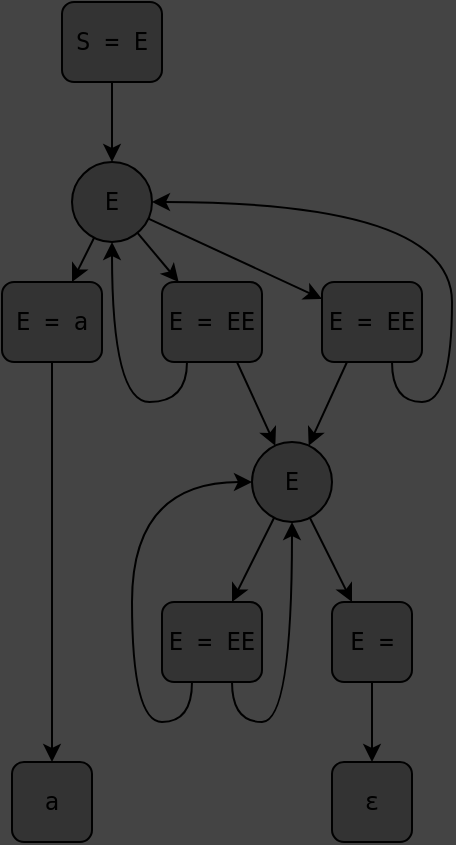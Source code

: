 <mxfile version="25.0.2">
  <diagram name="Page-1" id="MqZeGh7VGKmyVvnbTxtp">
    <mxGraphModel dx="580" dy="589" grid="1" gridSize="10" guides="1" tooltips="1" connect="1" arrows="1" fold="1" page="1" pageScale="1" pageWidth="827" pageHeight="1169" background="#444444" math="0" shadow="0">
      <root>
        <mxCell id="0" />
        <mxCell id="1" parent="0" />
        <mxCell id="hCfFOBcKqYTTyQITyhyD-1" value="a" style="rounded=1;whiteSpace=wrap;html=1;fillColor=#333333;fontFamily=monospace;" parent="1" vertex="1">
          <mxGeometry x="10" y="390" width="40" height="40" as="geometry" />
        </mxCell>
        <mxCell id="hCfFOBcKqYTTyQITyhyD-8" style="edgeStyle=orthogonalEdgeStyle;rounded=0;orthogonalLoop=1;jettySize=auto;html=1;fontFamily=monospace;fontSize=12;fontColor=default;" parent="1" source="hCfFOBcKqYTTyQITyhyD-5" target="hCfFOBcKqYTTyQITyhyD-1" edge="1">
          <mxGeometry relative="1" as="geometry" />
        </mxCell>
        <mxCell id="hCfFOBcKqYTTyQITyhyD-5" value="E = a" style="rounded=1;whiteSpace=wrap;html=1;fillColor=#333333;fontFamily=monospace;" parent="1" vertex="1">
          <mxGeometry x="5" y="150" width="50" height="40" as="geometry" />
        </mxCell>
        <mxCell id="hCfFOBcKqYTTyQITyhyD-24" value="ε" style="rounded=1;whiteSpace=wrap;html=1;fillColor=#333333;fontFamily=monospace;" parent="1" vertex="1">
          <mxGeometry x="170" y="390" width="40" height="40" as="geometry" />
        </mxCell>
        <mxCell id="hCfFOBcKqYTTyQITyhyD-29" style="edgeStyle=orthogonalEdgeStyle;rounded=0;orthogonalLoop=1;jettySize=auto;html=1;fontFamily=monospace;fontSize=12;fontColor=default;" parent="1" source="hCfFOBcKqYTTyQITyhyD-30" target="hCfFOBcKqYTTyQITyhyD-24" edge="1">
          <mxGeometry relative="1" as="geometry" />
        </mxCell>
        <mxCell id="hCfFOBcKqYTTyQITyhyD-30" value="E =" style="rounded=1;whiteSpace=wrap;html=1;fillColor=#333333;fontFamily=monospace;" parent="1" vertex="1">
          <mxGeometry x="170" y="310" width="40" height="40" as="geometry" />
        </mxCell>
        <mxCell id="P-FCiHeKTcraBsnJYNUH-20" style="edgeStyle=none;shape=connector;rounded=0;orthogonalLoop=1;jettySize=auto;html=1;strokeColor=default;align=center;verticalAlign=middle;fontFamily=monospace;fontSize=12;fontColor=default;labelBackgroundColor=default;endArrow=classic;" parent="1" source="P-FCiHeKTcraBsnJYNUH-18" target="hCfFOBcKqYTTyQITyhyD-5" edge="1">
          <mxGeometry relative="1" as="geometry" />
        </mxCell>
        <mxCell id="2QjTuejreQE2UCqkyLMf-1" style="rounded=0;orthogonalLoop=1;jettySize=auto;html=1;" parent="1" source="P-FCiHeKTcraBsnJYNUH-18" target="P-FCiHeKTcraBsnJYNUH-21" edge="1">
          <mxGeometry relative="1" as="geometry" />
        </mxCell>
        <mxCell id="2QjTuejreQE2UCqkyLMf-2" style="rounded=0;orthogonalLoop=1;jettySize=auto;html=1;" parent="1" source="P-FCiHeKTcraBsnJYNUH-18" target="P-FCiHeKTcraBsnJYNUH-22" edge="1">
          <mxGeometry relative="1" as="geometry" />
        </mxCell>
        <mxCell id="P-FCiHeKTcraBsnJYNUH-18" value="E" style="ellipse;whiteSpace=wrap;html=1;aspect=fixed;rounded=1;strokeColor=default;align=center;verticalAlign=middle;fontFamily=monospace;fontSize=12;fontColor=default;labelBackgroundColor=none;fillColor=#333333;" parent="1" vertex="1">
          <mxGeometry x="40" y="90" width="40" height="40" as="geometry" />
        </mxCell>
        <mxCell id="P-FCiHeKTcraBsnJYNUH-24" style="edgeStyle=none;shape=connector;rounded=0;orthogonalLoop=1;jettySize=auto;html=1;strokeColor=default;align=center;verticalAlign=middle;fontFamily=monospace;fontSize=12;fontColor=default;labelBackgroundColor=default;endArrow=classic;exitX=0.75;exitY=1;exitDx=0;exitDy=0;" parent="1" source="P-FCiHeKTcraBsnJYNUH-21" target="P-FCiHeKTcraBsnJYNUH-27" edge="1">
          <mxGeometry relative="1" as="geometry" />
        </mxCell>
        <mxCell id="P-FCiHeKTcraBsnJYNUH-26" style="edgeStyle=orthogonalEdgeStyle;shape=connector;rounded=0;orthogonalLoop=1;jettySize=auto;html=1;exitX=0.25;exitY=1;exitDx=0;exitDy=0;strokeColor=default;align=center;verticalAlign=middle;fontFamily=monospace;fontSize=12;fontColor=default;labelBackgroundColor=default;endArrow=classic;curved=1;" parent="1" source="P-FCiHeKTcraBsnJYNUH-21" target="P-FCiHeKTcraBsnJYNUH-18" edge="1">
          <mxGeometry relative="1" as="geometry" />
        </mxCell>
        <mxCell id="P-FCiHeKTcraBsnJYNUH-21" value="E = EE" style="rounded=1;whiteSpace=wrap;html=1;fillColor=#333333;fontFamily=monospace;" parent="1" vertex="1">
          <mxGeometry x="85" y="150" width="50" height="40" as="geometry" />
        </mxCell>
        <mxCell id="P-FCiHeKTcraBsnJYNUH-23" style="edgeStyle=none;shape=connector;rounded=0;orthogonalLoop=1;jettySize=auto;html=1;strokeColor=default;align=center;verticalAlign=middle;fontFamily=monospace;fontSize=12;fontColor=default;labelBackgroundColor=default;endArrow=classic;exitX=0.25;exitY=1;exitDx=0;exitDy=0;" parent="1" source="P-FCiHeKTcraBsnJYNUH-22" target="P-FCiHeKTcraBsnJYNUH-27" edge="1">
          <mxGeometry relative="1" as="geometry" />
        </mxCell>
        <mxCell id="P-FCiHeKTcraBsnJYNUH-25" style="edgeStyle=orthogonalEdgeStyle;shape=connector;rounded=0;orthogonalLoop=1;jettySize=auto;html=1;strokeColor=default;align=center;verticalAlign=middle;fontFamily=monospace;fontSize=12;fontColor=default;labelBackgroundColor=default;endArrow=classic;curved=1;" parent="1" source="P-FCiHeKTcraBsnJYNUH-22" target="P-FCiHeKTcraBsnJYNUH-18" edge="1">
          <mxGeometry relative="1" as="geometry">
            <Array as="points">
              <mxPoint x="200" y="210" />
              <mxPoint x="230" y="210" />
              <mxPoint x="230" y="110" />
            </Array>
          </mxGeometry>
        </mxCell>
        <mxCell id="P-FCiHeKTcraBsnJYNUH-22" value="E = EE" style="rounded=1;whiteSpace=wrap;html=1;fillColor=#333333;fontFamily=monospace;" parent="1" vertex="1">
          <mxGeometry x="165" y="150" width="50" height="40" as="geometry" />
        </mxCell>
        <mxCell id="P-FCiHeKTcraBsnJYNUH-28" style="edgeStyle=none;shape=connector;rounded=0;orthogonalLoop=1;jettySize=auto;html=1;strokeColor=default;align=center;verticalAlign=middle;fontFamily=monospace;fontSize=12;fontColor=default;labelBackgroundColor=default;endArrow=classic;" parent="1" source="P-FCiHeKTcraBsnJYNUH-27" target="hCfFOBcKqYTTyQITyhyD-30" edge="1">
          <mxGeometry relative="1" as="geometry" />
        </mxCell>
        <mxCell id="P-FCiHeKTcraBsnJYNUH-30" style="edgeStyle=none;shape=connector;rounded=0;orthogonalLoop=1;jettySize=auto;html=1;strokeColor=default;align=center;verticalAlign=middle;fontFamily=monospace;fontSize=12;fontColor=default;labelBackgroundColor=default;endArrow=classic;" parent="1" source="P-FCiHeKTcraBsnJYNUH-27" target="P-FCiHeKTcraBsnJYNUH-29" edge="1">
          <mxGeometry relative="1" as="geometry" />
        </mxCell>
        <mxCell id="P-FCiHeKTcraBsnJYNUH-27" value="E" style="ellipse;whiteSpace=wrap;html=1;aspect=fixed;rounded=1;strokeColor=default;align=center;verticalAlign=middle;fontFamily=monospace;fontSize=12;fontColor=default;labelBackgroundColor=none;fillColor=#333333;" parent="1" vertex="1">
          <mxGeometry x="130" y="230" width="40" height="40" as="geometry" />
        </mxCell>
        <mxCell id="P-FCiHeKTcraBsnJYNUH-31" style="edgeStyle=orthogonalEdgeStyle;shape=connector;rounded=0;orthogonalLoop=1;jettySize=auto;html=1;strokeColor=default;align=center;verticalAlign=middle;fontFamily=monospace;fontSize=12;fontColor=default;labelBackgroundColor=default;endArrow=classic;curved=1;" parent="1" source="P-FCiHeKTcraBsnJYNUH-29" target="P-FCiHeKTcraBsnJYNUH-27" edge="1">
          <mxGeometry relative="1" as="geometry">
            <Array as="points">
              <mxPoint x="120" y="370" />
              <mxPoint x="150" y="370" />
            </Array>
          </mxGeometry>
        </mxCell>
        <mxCell id="P-FCiHeKTcraBsnJYNUH-32" style="edgeStyle=orthogonalEdgeStyle;shape=connector;rounded=0;orthogonalLoop=1;jettySize=auto;html=1;strokeColor=default;align=center;verticalAlign=middle;fontFamily=monospace;fontSize=12;fontColor=default;labelBackgroundColor=default;endArrow=classic;curved=1;" parent="1" source="P-FCiHeKTcraBsnJYNUH-29" target="P-FCiHeKTcraBsnJYNUH-27" edge="1">
          <mxGeometry relative="1" as="geometry">
            <Array as="points">
              <mxPoint x="100" y="370" />
              <mxPoint x="70" y="370" />
              <mxPoint x="70" y="250" />
            </Array>
          </mxGeometry>
        </mxCell>
        <mxCell id="P-FCiHeKTcraBsnJYNUH-29" value="E = EE" style="rounded=1;whiteSpace=wrap;html=1;fillColor=#333333;fontFamily=monospace;" parent="1" vertex="1">
          <mxGeometry x="85" y="310" width="50" height="40" as="geometry" />
        </mxCell>
        <mxCell id="P-FCiHeKTcraBsnJYNUH-34" style="edgeStyle=none;shape=connector;rounded=0;orthogonalLoop=1;jettySize=auto;html=1;strokeColor=default;align=center;verticalAlign=middle;fontFamily=monospace;fontSize=12;fontColor=default;labelBackgroundColor=default;endArrow=classic;" parent="1" source="P-FCiHeKTcraBsnJYNUH-33" target="P-FCiHeKTcraBsnJYNUH-18" edge="1">
          <mxGeometry relative="1" as="geometry" />
        </mxCell>
        <mxCell id="P-FCiHeKTcraBsnJYNUH-33" value="S = E" style="rounded=1;whiteSpace=wrap;html=1;fillColor=#333333;fontFamily=monospace;" parent="1" vertex="1">
          <mxGeometry x="35" y="10" width="50" height="40" as="geometry" />
        </mxCell>
      </root>
    </mxGraphModel>
  </diagram>
</mxfile>
